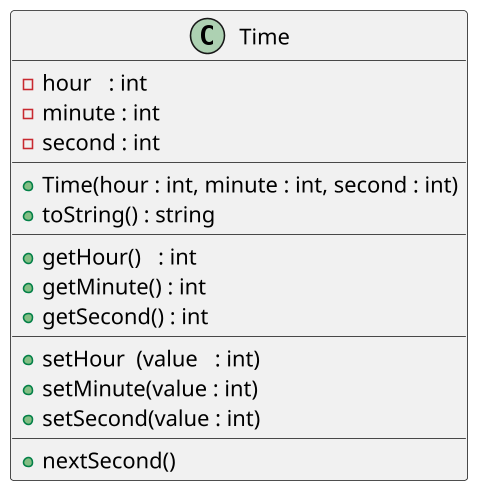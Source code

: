 '--
@startuml

skinparam defaultFontName Hasklig
skinparam dpi 150

'==
class Time {
  - hour   : int
  - minute : int
  - second : int
  __
  '
  ' inicializa os atributos todos para 0
  ' invoca os métodos setHour, setMinute e setSecond
  ' para tentar atribuir valores válidos
  + Time(hour : int, minute : int, second : int)
  '
  ' retorna string no formato hh:mm:ss
  + toString() : string
  __
  '
  ' apenas retorna o valor dos atributos
  + getHour()   : int
  + getMinute() : int
  + getSecond() : int
  __
  ' 
  ' se valor for válido, atribui ao atributo hour
  ' emite erro se for inválido
  + setHour  (value   : int)
  '
  ' se valor for válido, atribui ao atributo minute
  ' emite erro se for inválido
  + setMinute(value : int)
  '
  ' se valor for válido, atribui ao atributo second
  + setSecond(value : int)
  __
  '
  ' incrementa o atributo second em um segundo
  ' então, se necessário, incrementa o atributo minute
  ' e, se necessário, incrementa o atributo hour
  + nextSecond()
}
'--
@enduml